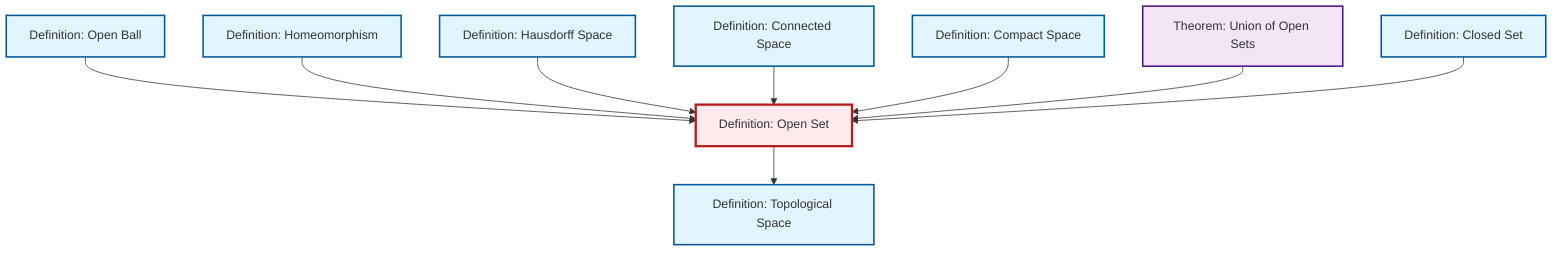 graph TD
    classDef definition fill:#e1f5fe,stroke:#01579b,stroke-width:2px
    classDef theorem fill:#f3e5f5,stroke:#4a148c,stroke-width:2px
    classDef axiom fill:#fff3e0,stroke:#e65100,stroke-width:2px
    classDef example fill:#e8f5e9,stroke:#1b5e20,stroke-width:2px
    classDef current fill:#ffebee,stroke:#b71c1c,stroke-width:3px
    thm-union-open-sets["Theorem: Union of Open Sets"]:::theorem
    def-hausdorff["Definition: Hausdorff Space"]:::definition
    def-connected["Definition: Connected Space"]:::definition
    def-homeomorphism["Definition: Homeomorphism"]:::definition
    def-topological-space["Definition: Topological Space"]:::definition
    def-closed-set["Definition: Closed Set"]:::definition
    def-open-ball["Definition: Open Ball"]:::definition
    def-open-set["Definition: Open Set"]:::definition
    def-compact["Definition: Compact Space"]:::definition
    def-open-ball --> def-open-set
    def-homeomorphism --> def-open-set
    def-hausdorff --> def-open-set
    def-open-set --> def-topological-space
    def-connected --> def-open-set
    def-compact --> def-open-set
    thm-union-open-sets --> def-open-set
    def-closed-set --> def-open-set
    class def-open-set current